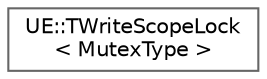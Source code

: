 digraph "Graphical Class Hierarchy"
{
 // INTERACTIVE_SVG=YES
 // LATEX_PDF_SIZE
  bgcolor="transparent";
  edge [fontname=Helvetica,fontsize=10,labelfontname=Helvetica,labelfontsize=10];
  node [fontname=Helvetica,fontsize=10,shape=box,height=0.2,width=0.4];
  rankdir="LR";
  Node0 [id="Node000000",label="UE::TWriteScopeLock\l\< MutexType \>",height=0.2,width=0.4,color="grey40", fillcolor="white", style="filled",URL="$df/d49/classUE_1_1TWriteScopeLock.html",tooltip=" "];
}
